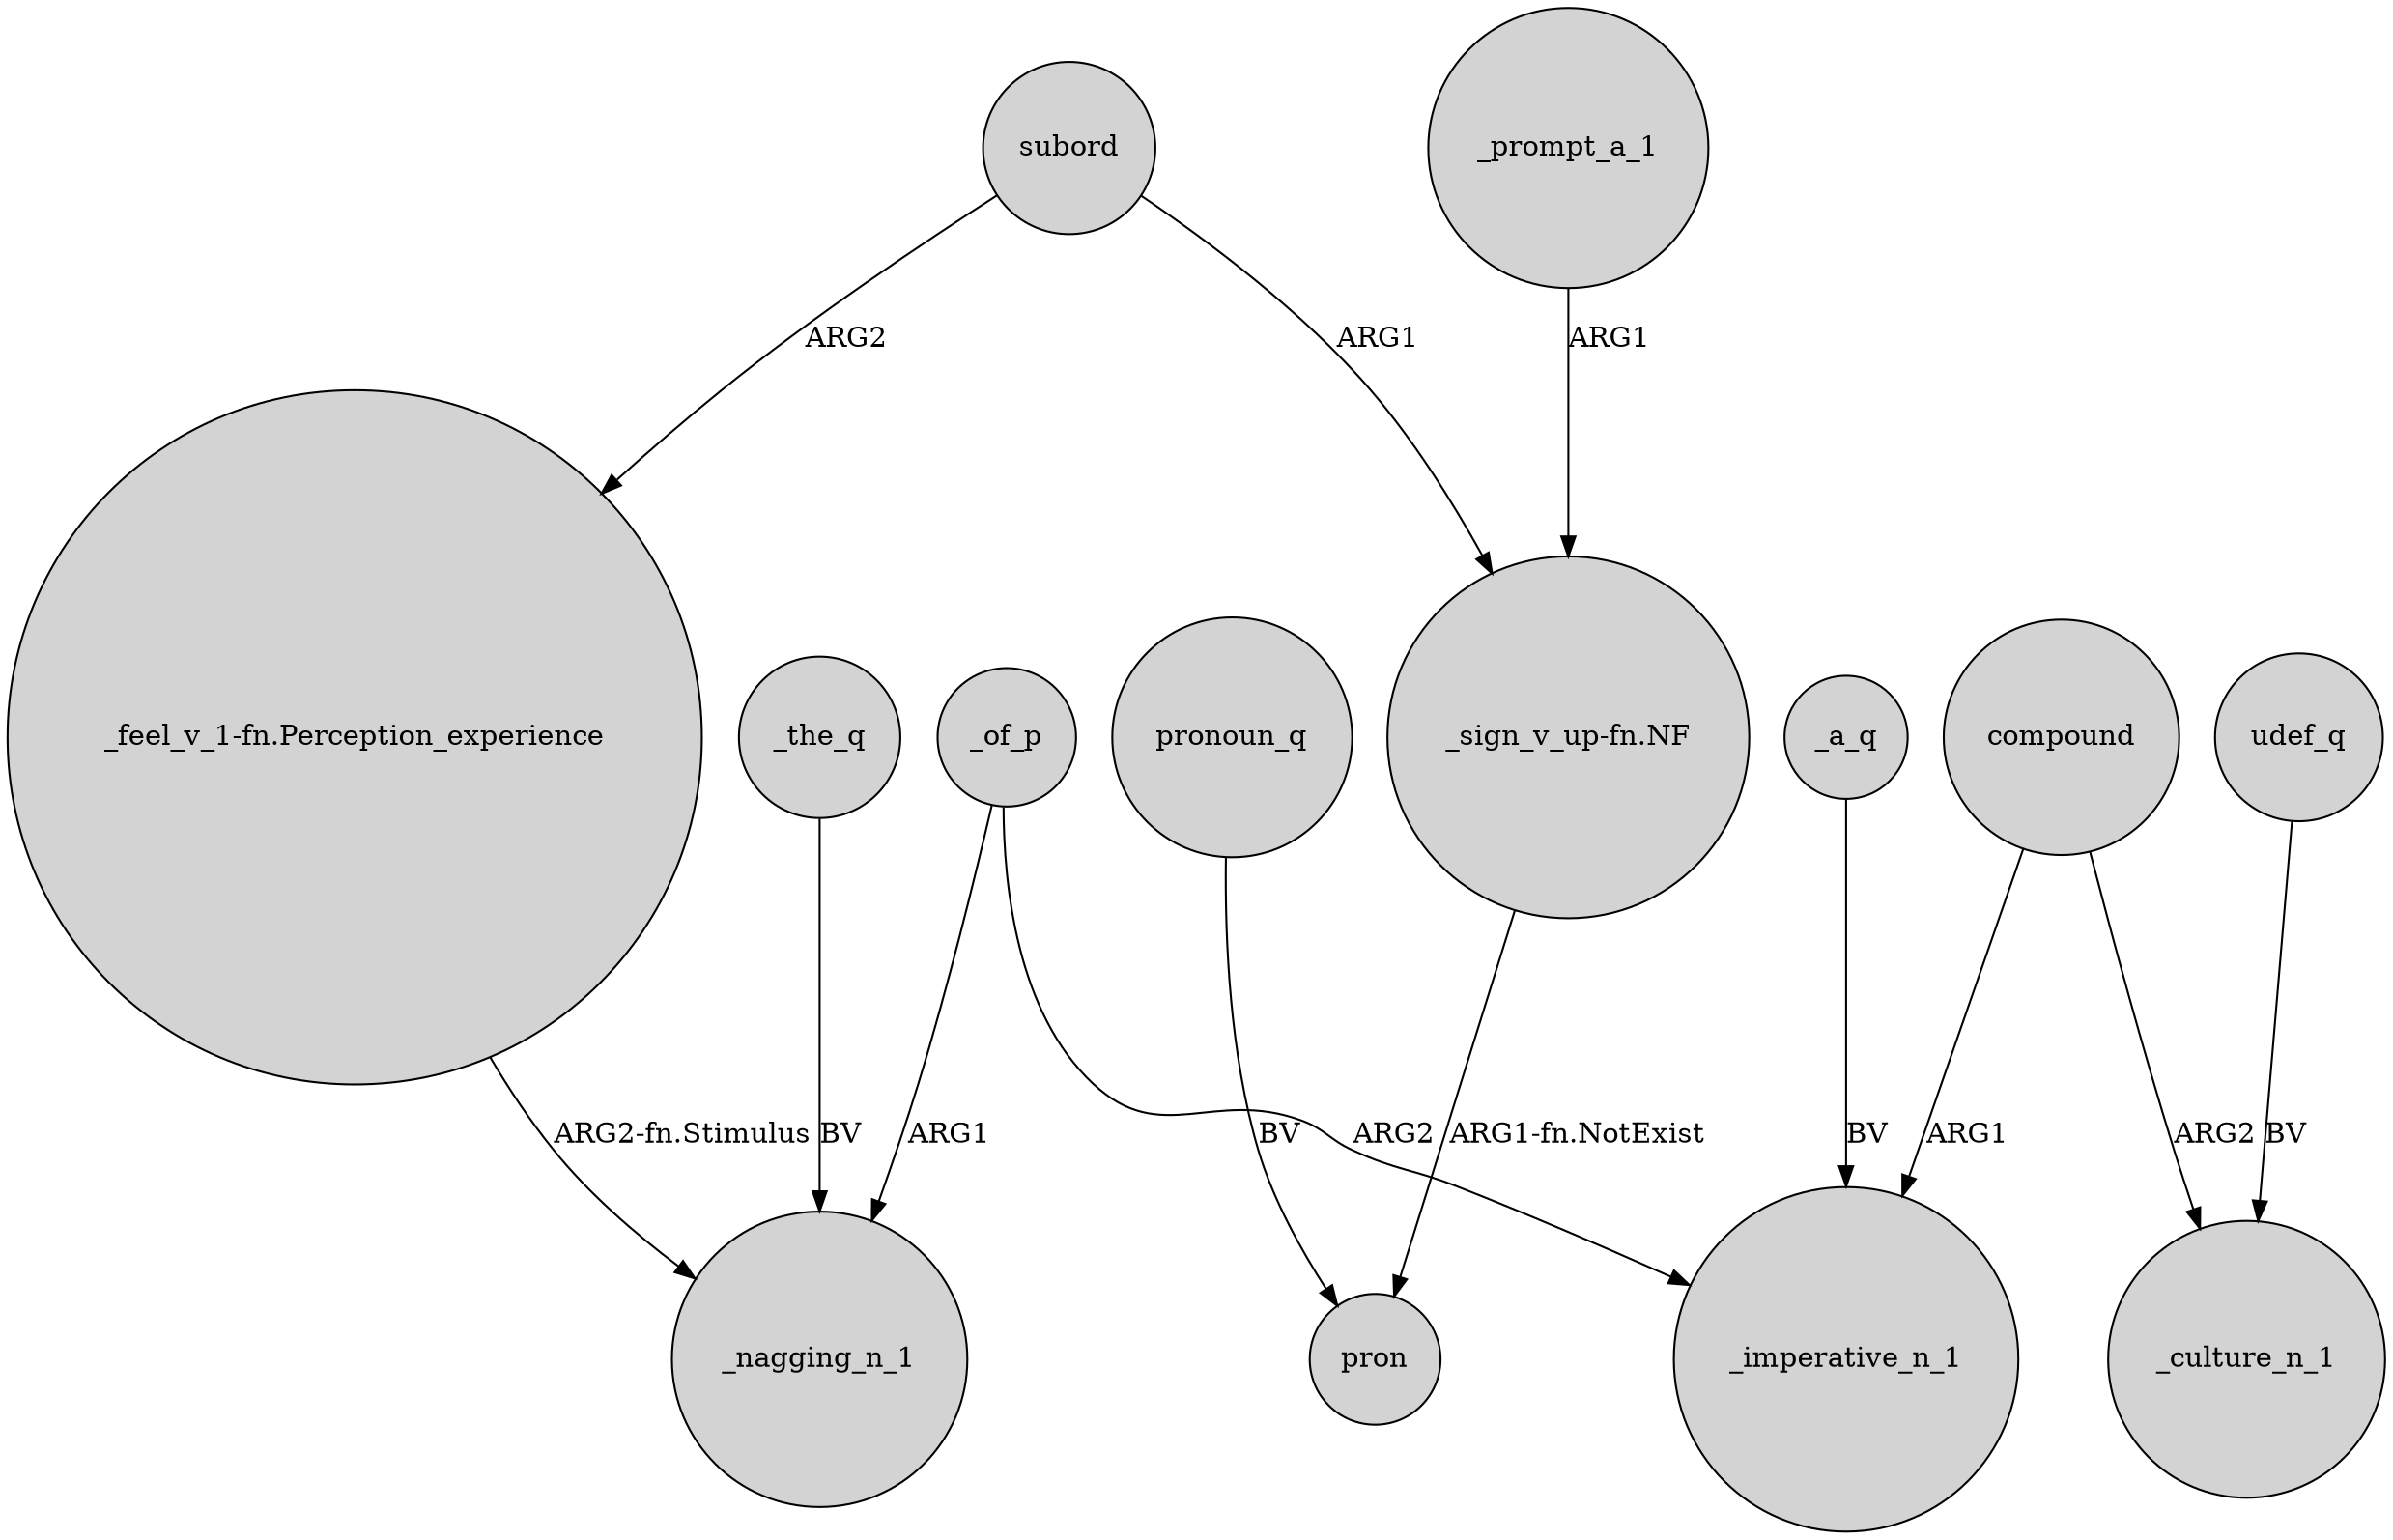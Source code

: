 digraph {
	node [shape=circle style=filled]
	_of_p -> _nagging_n_1 [label=ARG1]
	_a_q -> _imperative_n_1 [label=BV]
	"_feel_v_1-fn.Perception_experience" -> _nagging_n_1 [label="ARG2-fn.Stimulus"]
	subord -> "_sign_v_up-fn.NF" [label=ARG1]
	compound -> _imperative_n_1 [label=ARG1]
	compound -> _culture_n_1 [label=ARG2]
	"_sign_v_up-fn.NF" -> pron [label="ARG1-fn.NotExist"]
	_of_p -> _imperative_n_1 [label=ARG2]
	udef_q -> _culture_n_1 [label=BV]
	subord -> "_feel_v_1-fn.Perception_experience" [label=ARG2]
	_the_q -> _nagging_n_1 [label=BV]
	_prompt_a_1 -> "_sign_v_up-fn.NF" [label=ARG1]
	pronoun_q -> pron [label=BV]
}
